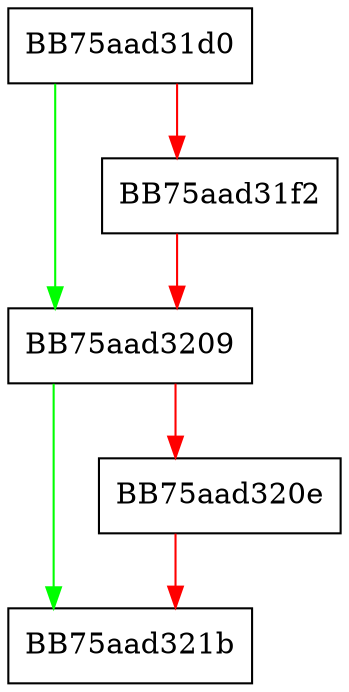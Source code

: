 digraph _Delete_this {
  node [shape="box"];
  graph [splines=ortho];
  BB75aad31d0 -> BB75aad3209 [color="green"];
  BB75aad31d0 -> BB75aad31f2 [color="red"];
  BB75aad31f2 -> BB75aad3209 [color="red"];
  BB75aad3209 -> BB75aad321b [color="green"];
  BB75aad3209 -> BB75aad320e [color="red"];
  BB75aad320e -> BB75aad321b [color="red"];
}